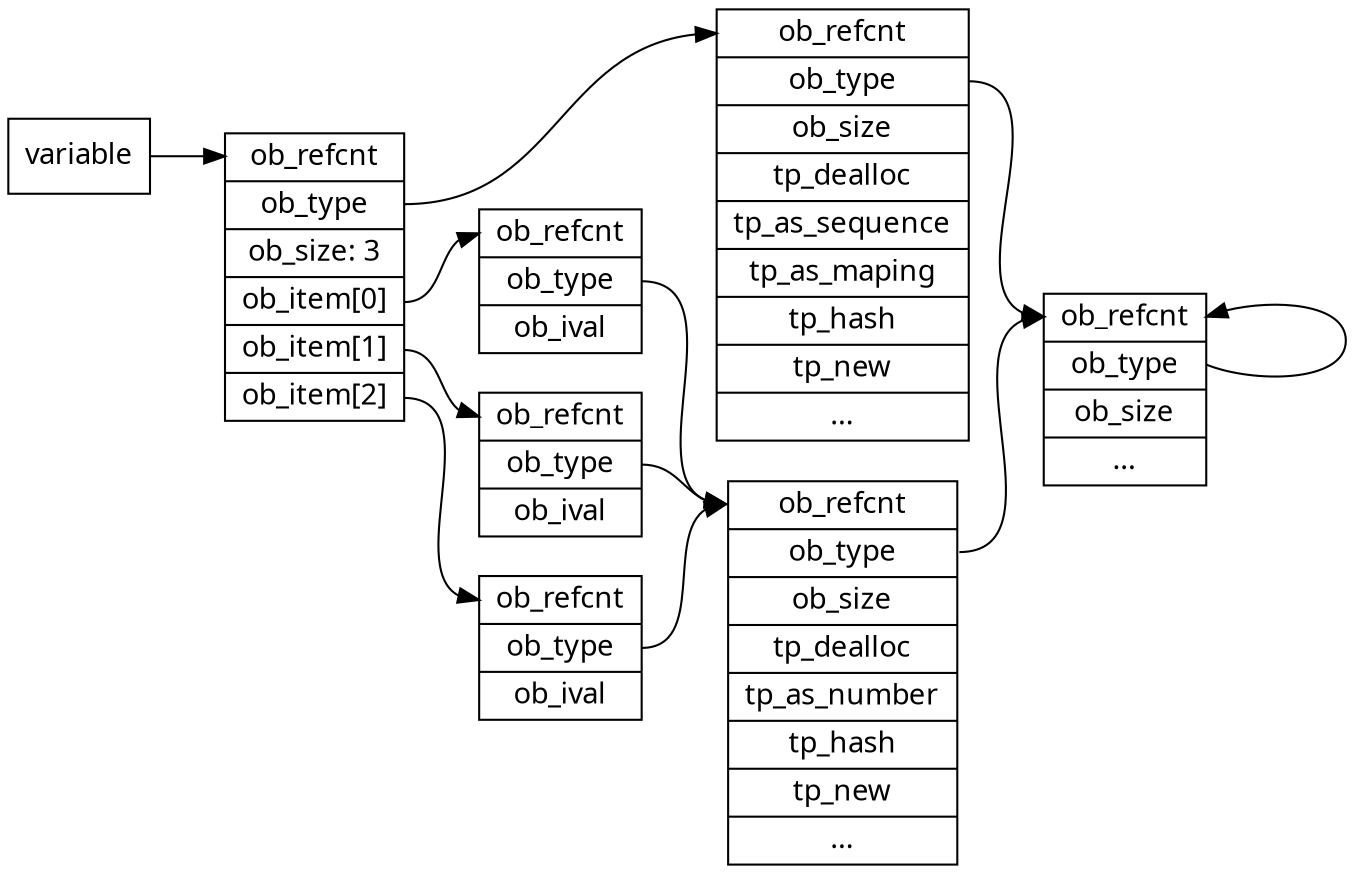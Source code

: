 digraph tuple_obj {
    rankdir = LR;
    node [shape=record, fontname="monaco"];
    edge [fontname="monaco"];

    tuple_obj [label="<f1> ob_refcnt | <f2> ob_type | <f3> ob_size: 3 | <f4> ob_item[0] | <f5> ob_item[1] | <f6> ob_item[2]"];
    tuple_type [label="<f1> ob_refcnt | <f2> ob_type | <f3> ob_size | <f4> tp_dealloc | <f5> tp_as_sequence | <f6> tp_as_maping | <f7> tp_hash | <f8> tp_new | <f9> ..."];
    type_type [label="<f1> ob_refcnt | <f2> ob_type | <f3> ob_size | <f4> ..."];
    int_obj0 [label="<f1> ob_refcnt | <f2> ob_type | <f3> ob_ival"];
    int_obj1 [label="<f1> ob_refcnt | <f2> ob_type | <f3> ob_ival"];
    int_obj2 [label="<f1> ob_refcnt | <f2> ob_type | <f3> ob_ival"];
    int_type [label="<f1> ob_refcnt | <f2> ob_type | <f3> ob_size | <f4> tp_dealloc | <f5> tp_as_number | <f6> tp_hash | <f7> tp_new | <f8> ..."];

    variable -> tuple_obj:f1;
    tuple_obj:f2 -> tuple_type:f1;
    tuple_type:f2 -> type_type:f1;

    tuple_obj:f4 -> int_obj0:f1;
    tuple_obj:f5 -> int_obj1:f1;
    tuple_obj:f6 -> int_obj2:f1;

    int_obj0:f2 -> int_type:f1;
    int_obj1:f2 -> int_type:f1;
    int_obj2:f2 -> int_type:f1;

    int_type:f2 -> type_type:f1;

    type_type:f2:e -> type_type:f1:e;
}

